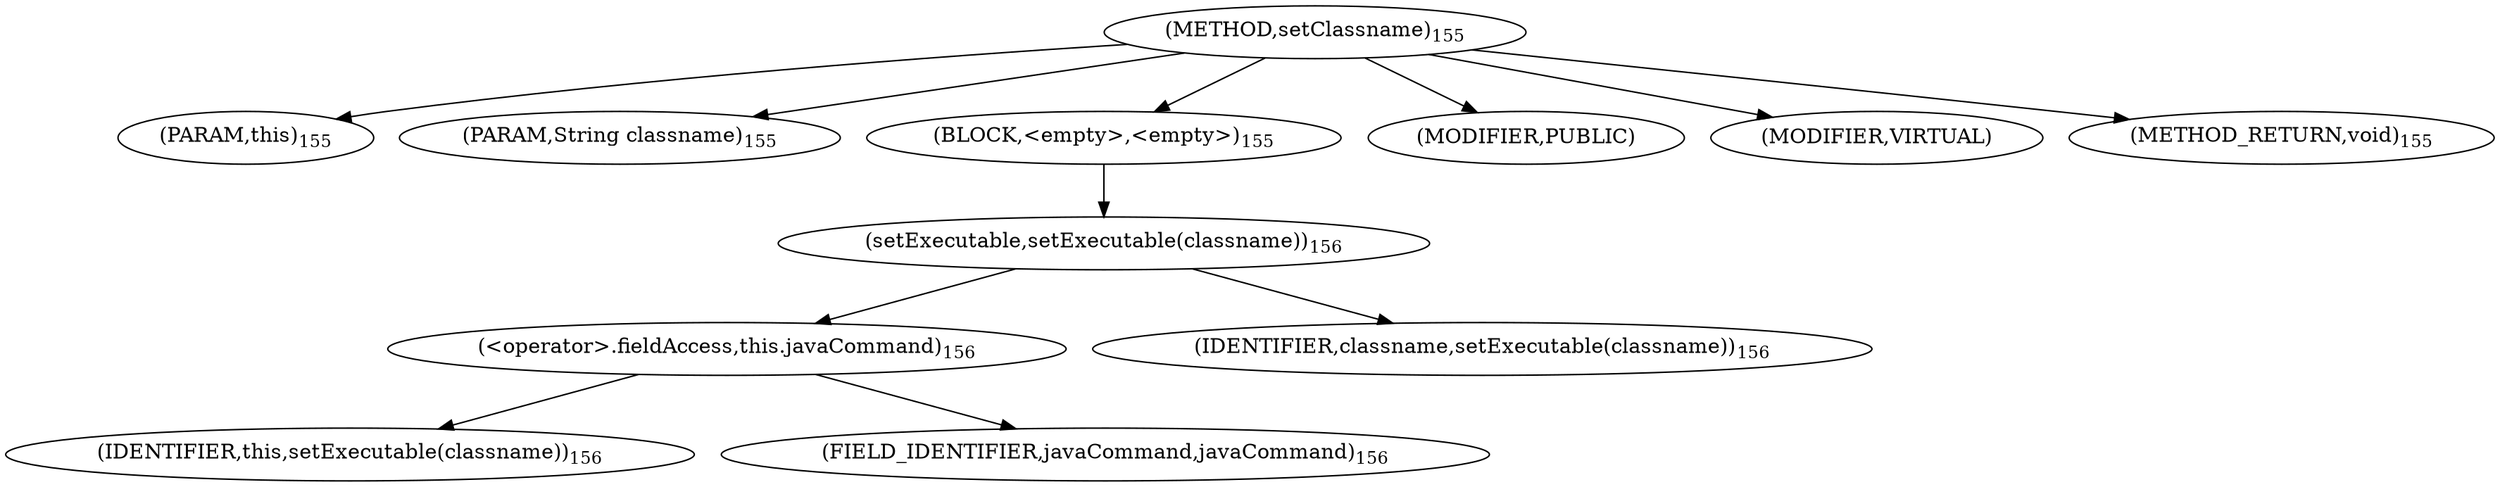 digraph "setClassname" {  
"360" [label = <(METHOD,setClassname)<SUB>155</SUB>> ]
"361" [label = <(PARAM,this)<SUB>155</SUB>> ]
"362" [label = <(PARAM,String classname)<SUB>155</SUB>> ]
"363" [label = <(BLOCK,&lt;empty&gt;,&lt;empty&gt;)<SUB>155</SUB>> ]
"364" [label = <(setExecutable,setExecutable(classname))<SUB>156</SUB>> ]
"365" [label = <(&lt;operator&gt;.fieldAccess,this.javaCommand)<SUB>156</SUB>> ]
"366" [label = <(IDENTIFIER,this,setExecutable(classname))<SUB>156</SUB>> ]
"367" [label = <(FIELD_IDENTIFIER,javaCommand,javaCommand)<SUB>156</SUB>> ]
"368" [label = <(IDENTIFIER,classname,setExecutable(classname))<SUB>156</SUB>> ]
"369" [label = <(MODIFIER,PUBLIC)> ]
"370" [label = <(MODIFIER,VIRTUAL)> ]
"371" [label = <(METHOD_RETURN,void)<SUB>155</SUB>> ]
  "360" -> "361" 
  "360" -> "362" 
  "360" -> "363" 
  "360" -> "369" 
  "360" -> "370" 
  "360" -> "371" 
  "363" -> "364" 
  "364" -> "365" 
  "364" -> "368" 
  "365" -> "366" 
  "365" -> "367" 
}
